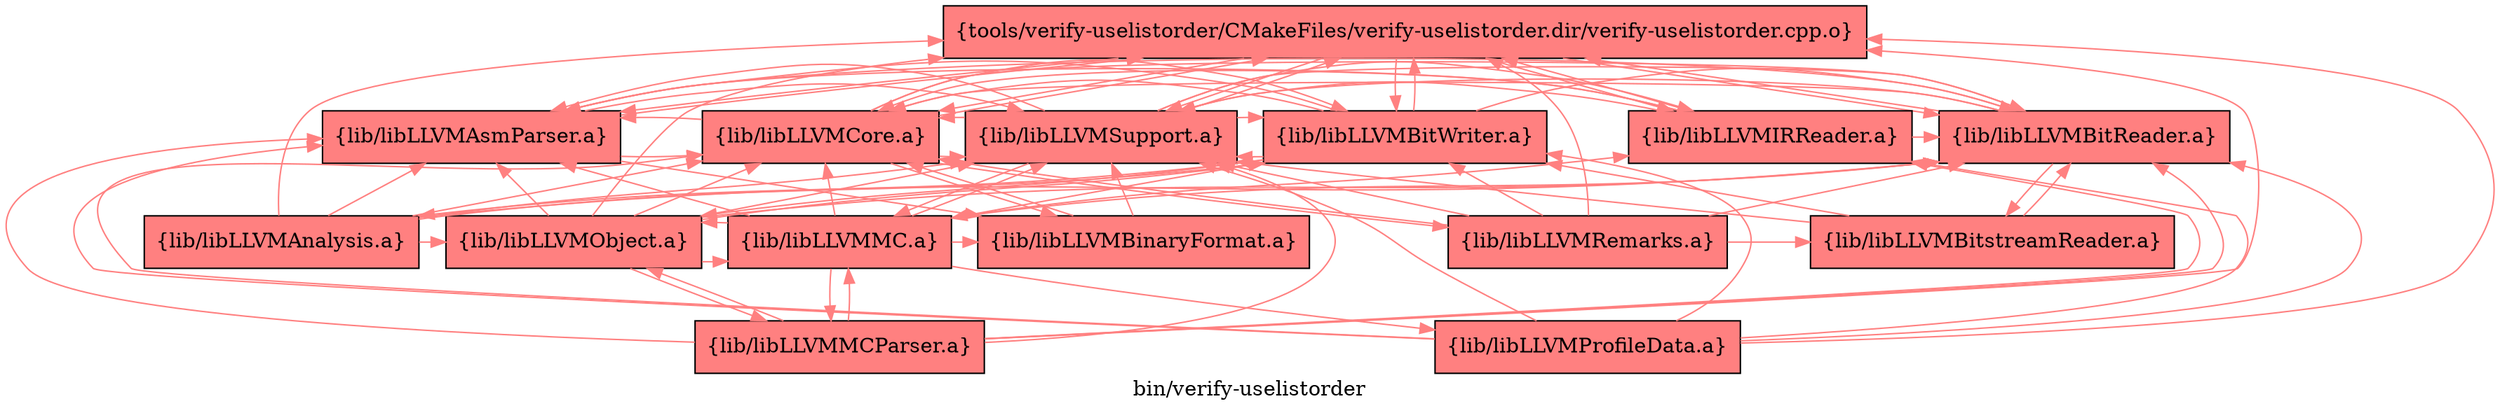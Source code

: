digraph "bin/verify-uselistorder" {
	label="bin/verify-uselistorder";
	{ rank=same; Node0x561a606f5b68;  }
	{ rank=same; Node0x561a606f3fe8; Node0x561a606f3ae8; Node0x561a606f5e88; Node0x561a606f5988; Node0x561a606f53e8; Node0x561a606f4ee8;  }
	{ rank=same; Node0x561a606fa708; Node0x561a606faca8; Node0x561a606f7148; Node0x561a606f6a68; Node0x561a606f8908; Node0x561a606fa7a8;  }

	Node0x561a606f5b68 [shape=record,shape=box,style=filled,fillcolor="1.000000 0.5 1",group=1,label="{tools/verify-uselistorder/CMakeFiles/verify-uselistorder.dir/verify-uselistorder.cpp.o}"];
	Node0x561a606f5b68 -> Node0x561a606f3fe8[color="1.000000 0.5 1"];
	Node0x561a606f5b68 -> Node0x561a606f3ae8[color="1.000000 0.5 1"];
	Node0x561a606f5b68 -> Node0x561a606f5e88[color="1.000000 0.5 1"];
	Node0x561a606f5b68 -> Node0x561a606f5988[color="1.000000 0.5 1"];
	Node0x561a606f5b68 -> Node0x561a606f53e8[color="1.000000 0.5 1"];
	Node0x561a606f5b68 -> Node0x561a606f4ee8[color="1.000000 0.5 1"];
	Node0x561a606f3fe8 [shape=record,shape=box,style=filled,fillcolor="1.000000 0.5 1",group=1,label="{lib/libLLVMAsmParser.a}"];
	Node0x561a606f3fe8 -> Node0x561a606f5b68[color="1.000000 0.5 1"];
	Node0x561a606f3fe8 -> Node0x561a606f5988[color="1.000000 0.5 1"];
	Node0x561a606f3fe8 -> Node0x561a606f4ee8[color="1.000000 0.5 1"];
	Node0x561a606f3fe8 -> Node0x561a606fa708[color="1.000000 0.5 1"];
	Node0x561a606f3ae8 [shape=record,shape=box,style=filled,fillcolor="1.000000 0.5 1",group=1,label="{lib/libLLVMBitReader.a}"];
	Node0x561a606f3ae8 -> Node0x561a606f5b68[color="1.000000 0.5 1"];
	Node0x561a606f3ae8 -> Node0x561a606f3fe8[color="1.000000 0.5 1"];
	Node0x561a606f3ae8 -> Node0x561a606f5988[color="1.000000 0.5 1"];
	Node0x561a606f3ae8 -> Node0x561a606f4ee8[color="1.000000 0.5 1"];
	Node0x561a606f3ae8 -> Node0x561a606faca8[color="1.000000 0.5 1"];
	Node0x561a606f5e88 [shape=record,shape=box,style=filled,fillcolor="1.000000 0.5 1",group=1,label="{lib/libLLVMBitWriter.a}"];
	Node0x561a606f5e88 -> Node0x561a606f5b68[color="1.000000 0.5 1"];
	Node0x561a606f5e88 -> Node0x561a606f3fe8[color="1.000000 0.5 1"];
	Node0x561a606f5e88 -> Node0x561a606f3ae8[color="1.000000 0.5 1"];
	Node0x561a606f5e88 -> Node0x561a606f5988[color="1.000000 0.5 1"];
	Node0x561a606f5e88 -> Node0x561a606f4ee8[color="1.000000 0.5 1"];
	Node0x561a606f5e88 -> Node0x561a606f7148[color="1.000000 0.5 1"];
	Node0x561a606f5e88 -> Node0x561a606f6a68[color="1.000000 0.5 1"];
	Node0x561a606f5e88 -> Node0x561a606f8908[color="1.000000 0.5 1"];
	Node0x561a606f5988 [shape=record,shape=box,style=filled,fillcolor="1.000000 0.5 1",group=1,label="{lib/libLLVMCore.a}"];
	Node0x561a606f5988 -> Node0x561a606f5b68[color="1.000000 0.5 1"];
	Node0x561a606f5988 -> Node0x561a606f3fe8[color="1.000000 0.5 1"];
	Node0x561a606f5988 -> Node0x561a606f5e88[color="1.000000 0.5 1"];
	Node0x561a606f5988 -> Node0x561a606f4ee8[color="1.000000 0.5 1"];
	Node0x561a606f5988 -> Node0x561a606fa708[color="1.000000 0.5 1"];
	Node0x561a606f5988 -> Node0x561a606f3ae8[color="1.000000 0.5 1"];
	Node0x561a606f5988 -> Node0x561a606fa7a8[color="1.000000 0.5 1"];
	Node0x561a606f53e8 [shape=record,shape=box,style=filled,fillcolor="1.000000 0.5 1",group=1,label="{lib/libLLVMIRReader.a}"];
	Node0x561a606f53e8 -> Node0x561a606f5b68[color="1.000000 0.5 1"];
	Node0x561a606f53e8 -> Node0x561a606f3fe8[color="1.000000 0.5 1"];
	Node0x561a606f53e8 -> Node0x561a606f3ae8[color="1.000000 0.5 1"];
	Node0x561a606f53e8 -> Node0x561a606f5988[color="1.000000 0.5 1"];
	Node0x561a606f53e8 -> Node0x561a606f4ee8[color="1.000000 0.5 1"];
	Node0x561a606f4ee8 [shape=record,shape=box,style=filled,fillcolor="1.000000 0.5 1",group=1,label="{lib/libLLVMSupport.a}"];
	Node0x561a606f4ee8 -> Node0x561a606f3fe8[color="1.000000 0.5 1"];
	Node0x561a606f4ee8 -> Node0x561a606f3ae8[color="1.000000 0.5 1"];
	Node0x561a606f4ee8 -> Node0x561a606f5988[color="1.000000 0.5 1"];
	Node0x561a606f4ee8 -> Node0x561a606f5b68[color="1.000000 0.5 1"];
	Node0x561a606f4ee8 -> Node0x561a606f53e8[color="1.000000 0.5 1"];
	Node0x561a606f4ee8 -> Node0x561a606f5e88[color="1.000000 0.5 1"];
	Node0x561a606f4ee8 -> Node0x561a606f8908[color="1.000000 0.5 1"];
	Node0x561a606fa708 [shape=record,shape=box,style=filled,fillcolor="1.000000 0.5 1",group=1,label="{lib/libLLVMBinaryFormat.a}"];
	Node0x561a606fa708 -> Node0x561a606f5988[color="1.000000 0.5 1"];
	Node0x561a606fa708 -> Node0x561a606f4ee8[color="1.000000 0.5 1"];
	Node0x561a606faca8 [shape=record,shape=box,style=filled,fillcolor="1.000000 0.5 1",group=1,label="{lib/libLLVMBitstreamReader.a}"];
	Node0x561a606faca8 -> Node0x561a606f3ae8[color="1.000000 0.5 1"];
	Node0x561a606faca8 -> Node0x561a606f5e88[color="1.000000 0.5 1"];
	Node0x561a606faca8 -> Node0x561a606f4ee8[color="1.000000 0.5 1"];
	Node0x561a606f7148 [shape=record,shape=box,style=filled,fillcolor="1.000000 0.5 1",group=1,label="{lib/libLLVMAnalysis.a}"];
	Node0x561a606f7148 -> Node0x561a606f5b68[color="1.000000 0.5 1"];
	Node0x561a606f7148 -> Node0x561a606f3fe8[color="1.000000 0.5 1"];
	Node0x561a606f7148 -> Node0x561a606f5988[color="1.000000 0.5 1"];
	Node0x561a606f7148 -> Node0x561a606f4ee8[color="1.000000 0.5 1"];
	Node0x561a606f7148 -> Node0x561a606f6a68[color="1.000000 0.5 1"];
	Node0x561a606f7148 -> Node0x561a606f3ae8[color="1.000000 0.5 1"];
	Node0x561a606f7148 -> Node0x561a606f5e88[color="1.000000 0.5 1"];
	Node0x561a606f6a68 [shape=record,shape=box,style=filled,fillcolor="1.000000 0.5 1",group=1,label="{lib/libLLVMObject.a}"];
	Node0x561a606f6a68 -> Node0x561a606f5b68[color="1.000000 0.5 1"];
	Node0x561a606f6a68 -> Node0x561a606f3fe8[color="1.000000 0.5 1"];
	Node0x561a606f6a68 -> Node0x561a606f5e88[color="1.000000 0.5 1"];
	Node0x561a606f6a68 -> Node0x561a606f5988[color="1.000000 0.5 1"];
	Node0x561a606f6a68 -> Node0x561a606f4ee8[color="1.000000 0.5 1"];
	Node0x561a606f6a68 -> Node0x561a606f8908[color="1.000000 0.5 1"];
	Node0x561a606f6a68 -> Node0x561a606f6568[color="1.000000 0.5 1"];
	Node0x561a606f6a68 -> Node0x561a606f3ae8[color="1.000000 0.5 1"];
	Node0x561a606f8908 [shape=record,shape=box,style=filled,fillcolor="1.000000 0.5 1",group=1,label="{lib/libLLVMMC.a}"];
	Node0x561a606f8908 -> Node0x561a606f5988[color="1.000000 0.5 1"];
	Node0x561a606f8908 -> Node0x561a606f4ee8[color="1.000000 0.5 1"];
	Node0x561a606f8908 -> Node0x561a606f6a68[color="1.000000 0.5 1"];
	Node0x561a606f8908 -> Node0x561a606f3fe8[color="1.000000 0.5 1"];
	Node0x561a606f8908 -> Node0x561a606f3ae8[color="1.000000 0.5 1"];
	Node0x561a606f8908 -> Node0x561a606f53e8[color="1.000000 0.5 1"];
	Node0x561a606f8908 -> Node0x561a606f6c48[color="1.000000 0.5 1"];
	Node0x561a606f8908 -> Node0x561a606f6568[color="1.000000 0.5 1"];
	Node0x561a606f8908 -> Node0x561a606fa708[color="1.000000 0.5 1"];
	Node0x561a606fa7a8 [shape=record,shape=box,style=filled,fillcolor="1.000000 0.5 1",group=1,label="{lib/libLLVMRemarks.a}"];
	Node0x561a606fa7a8 -> Node0x561a606f4ee8[color="1.000000 0.5 1"];
	Node0x561a606fa7a8 -> Node0x561a606f3ae8[color="1.000000 0.5 1"];
	Node0x561a606fa7a8 -> Node0x561a606f5e88[color="1.000000 0.5 1"];
	Node0x561a606fa7a8 -> Node0x561a606f5988[color="1.000000 0.5 1"];
	Node0x561a606fa7a8 -> Node0x561a606f5b68[color="1.000000 0.5 1"];
	Node0x561a606fa7a8 -> Node0x561a606faca8[color="1.000000 0.5 1"];
	Node0x561a606f6c48 [shape=record,shape=box,style=filled,fillcolor="1.000000 0.5 1",group=1,label="{lib/libLLVMProfileData.a}"];
	Node0x561a606f6c48 -> Node0x561a606f5b68[color="1.000000 0.5 1"];
	Node0x561a606f6c48 -> Node0x561a606f3ae8[color="1.000000 0.5 1"];
	Node0x561a606f6c48 -> Node0x561a606f5988[color="1.000000 0.5 1"];
	Node0x561a606f6c48 -> Node0x561a606f4ee8[color="1.000000 0.5 1"];
	Node0x561a606f6c48 -> Node0x561a606f3fe8[color="1.000000 0.5 1"];
	Node0x561a606f6c48 -> Node0x561a606f5e88[color="1.000000 0.5 1"];
	Node0x561a606f6c48 -> Node0x561a606f53e8[color="1.000000 0.5 1"];
	Node0x561a606f6568 [shape=record,shape=box,style=filled,fillcolor="1.000000 0.5 1",group=1,label="{lib/libLLVMMCParser.a}"];
	Node0x561a606f6568 -> Node0x561a606f5b68[color="1.000000 0.5 1"];
	Node0x561a606f6568 -> Node0x561a606f3fe8[color="1.000000 0.5 1"];
	Node0x561a606f6568 -> Node0x561a606f3ae8[color="1.000000 0.5 1"];
	Node0x561a606f6568 -> Node0x561a606f4ee8[color="1.000000 0.5 1"];
	Node0x561a606f6568 -> Node0x561a606f6a68[color="1.000000 0.5 1"];
	Node0x561a606f6568 -> Node0x561a606f8908[color="1.000000 0.5 1"];
	Node0x561a606f6568 -> Node0x561a606f53e8[color="1.000000 0.5 1"];
}
